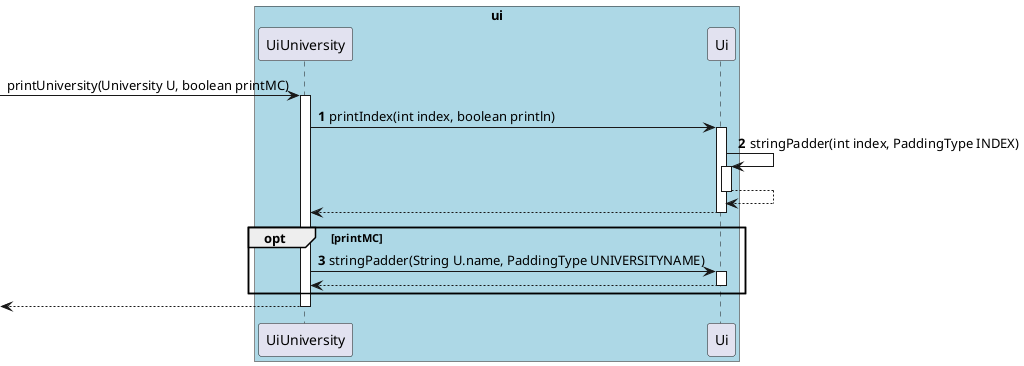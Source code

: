 @startuml
'https://plantuml.com/sequence-diagram

box "ui" #LightBlue
participant UiUniversity
participant Ui
end box

[-> UiUniversity: printUniversity(University U, boolean printMC)
activate UiUniversity

autonumber 1
UiUniversity -> Ui: printIndex(int index, boolean println)
activate Ui

Ui -> Ui : stringPadder(int index, PaddingType INDEX)
activate Ui

autonumber stop
Ui --> Ui
deactivate Ui

Ui --> UiUniversity
deactivate Ui


autonumber 3
opt printMC
    UiUniversity -> Ui : stringPadder(String U.name, PaddingType UNIVERSITYNAME)
    activate Ui
    autonumber stop
    Ui --> UiUniversity
    deactivate Ui
   end

<-- UiUniversity
deactivate UiUniversity

@enduml